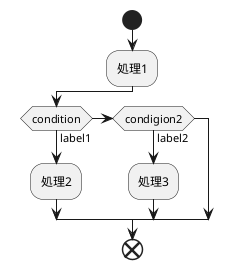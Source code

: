 @startuml
start
:処理1;
if (condition) then (label1)
    :処理2;
elseif (condigion2) then (label2)
    :処理3;
endif
end
@enduml